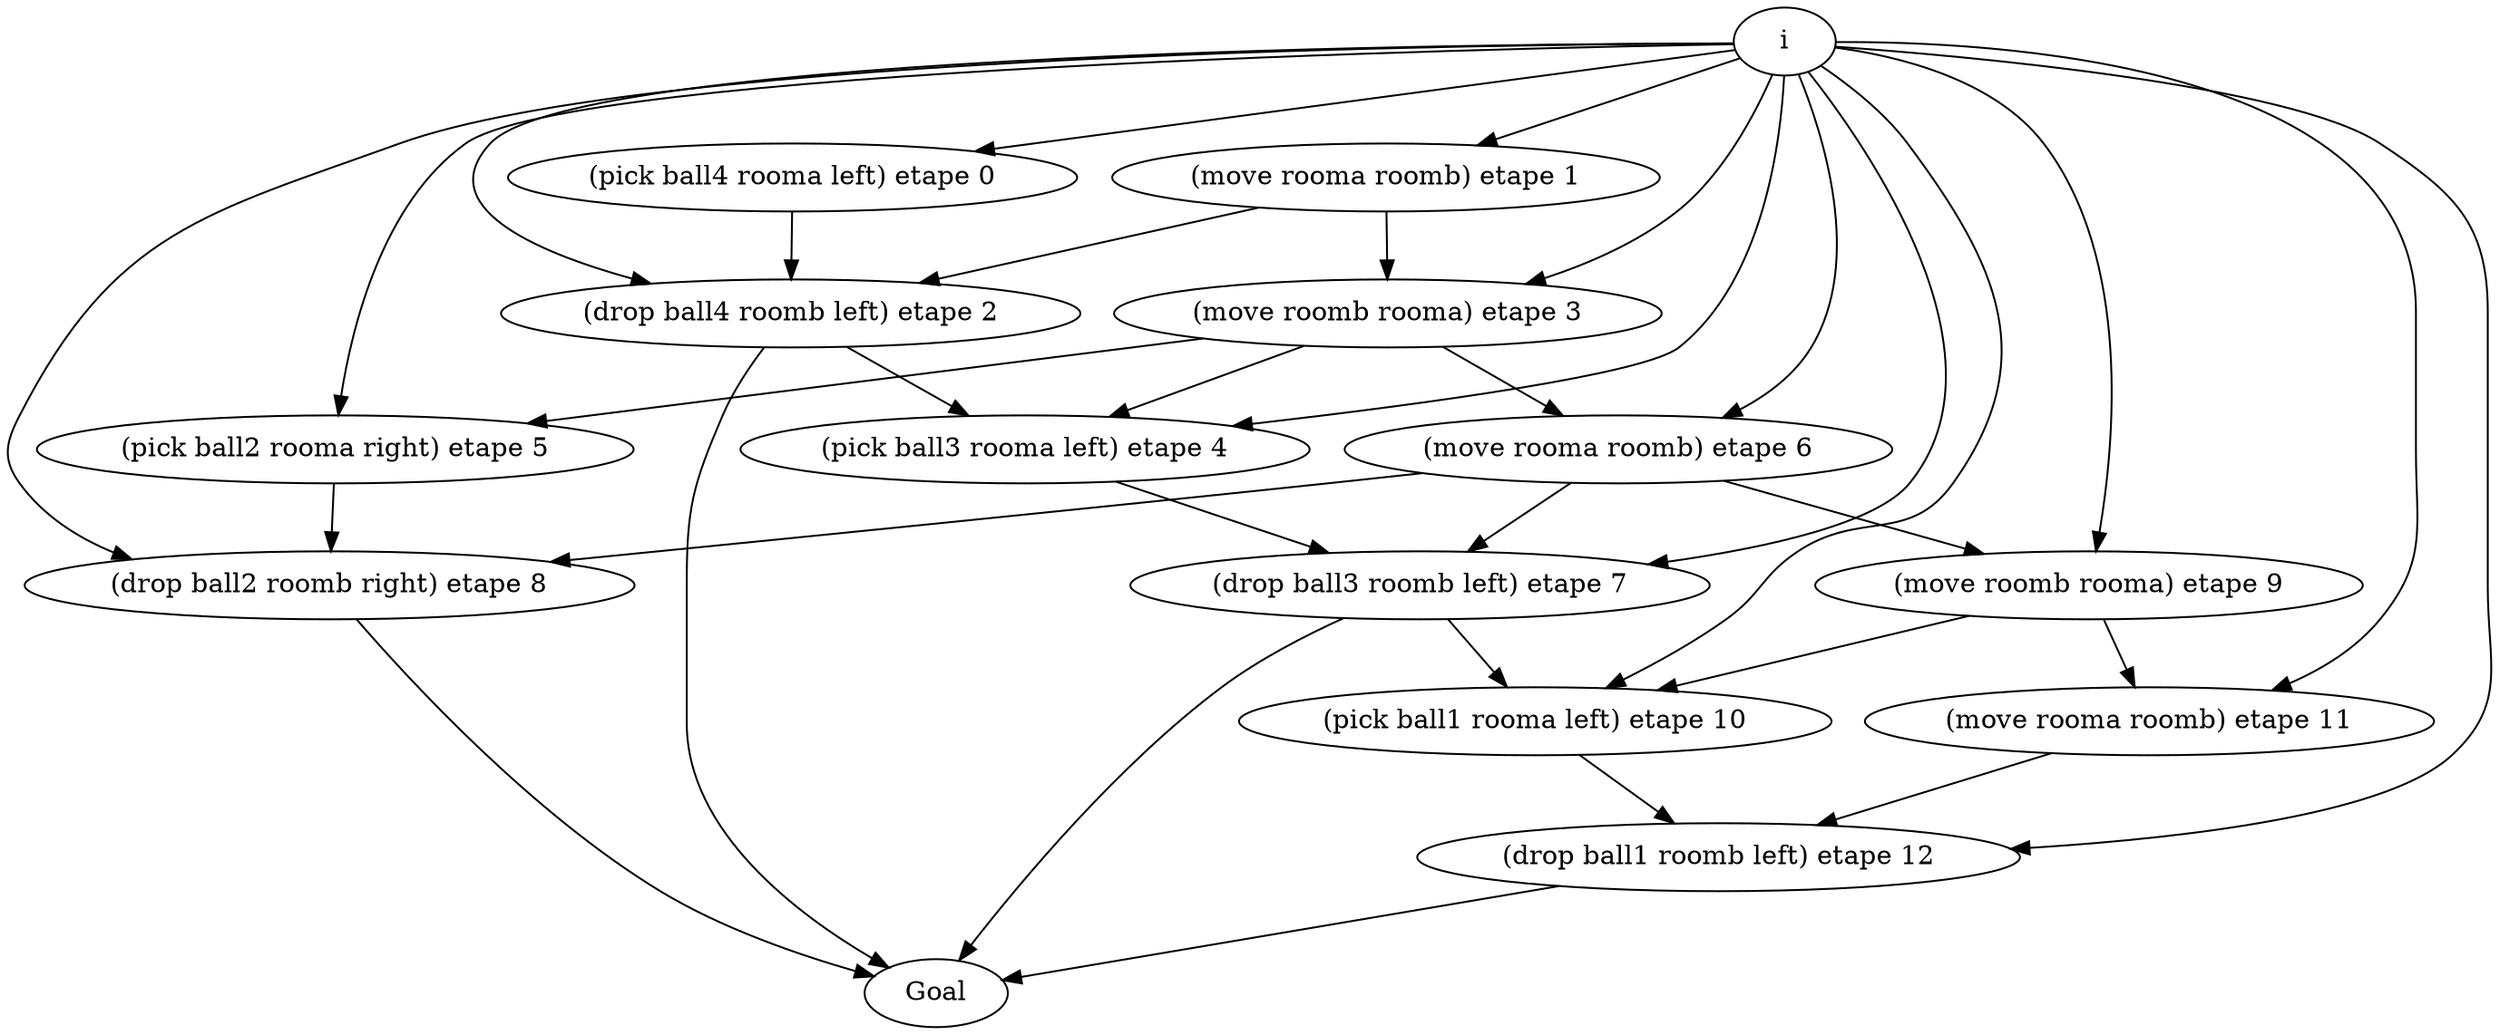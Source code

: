 digraph D { 
"(pick ball4 rooma left) etape 0" -> "(drop ball4 roomb left) etape 2";
"(move rooma roomb) etape 1" -> "(drop ball4 roomb left) etape 2";
"(move rooma roomb) etape 1" -> "(move roomb rooma) etape 3";
"(drop ball4 roomb left) etape 2" -> "(pick ball3 rooma left) etape 4";
"(drop ball4 roomb left) etape 2" -> " Goal ";
"(move roomb rooma) etape 3" -> "(pick ball3 rooma left) etape 4";
"(move roomb rooma) etape 3" -> "(pick ball2 rooma right) etape 5";
"(move roomb rooma) etape 3" -> "(move rooma roomb) etape 6";
"(pick ball3 rooma left) etape 4" -> "(drop ball3 roomb left) etape 7";
"(pick ball2 rooma right) etape 5" -> "(drop ball2 roomb right) etape 8";
"(move rooma roomb) etape 6" -> "(drop ball3 roomb left) etape 7";
"(move rooma roomb) etape 6" -> "(drop ball2 roomb right) etape 8";
"(move rooma roomb) etape 6" -> "(move roomb rooma) etape 9";
"(drop ball3 roomb left) etape 7" -> "(pick ball1 rooma left) etape 10";
"(drop ball3 roomb left) etape 7" -> " Goal ";
"(drop ball2 roomb right) etape 8" -> " Goal ";
"(move roomb rooma) etape 9" -> "(pick ball1 rooma left) etape 10";
"(move roomb rooma) etape 9" -> "(move rooma roomb) etape 11";
"(pick ball1 rooma left) etape 10" -> "(drop ball1 roomb left) etape 12";
"(move rooma roomb) etape 11" -> "(drop ball1 roomb left) etape 12";
"(drop ball1 roomb left) etape 12" -> " Goal ";
" i " -> "(pick ball4 rooma left) etape 0";
" i " -> "(move rooma roomb) etape 1";
" i " -> "(drop ball4 roomb left) etape 2";
" i " -> "(move roomb rooma) etape 3";
" i " -> "(pick ball3 rooma left) etape 4";
" i " -> "(pick ball2 rooma right) etape 5";
" i " -> "(move rooma roomb) etape 6";
" i " -> "(drop ball3 roomb left) etape 7";
" i " -> "(drop ball2 roomb right) etape 8";
" i " -> "(move roomb rooma) etape 9";
" i " -> "(pick ball1 rooma left) etape 10";
" i " -> "(move rooma roomb) etape 11";
" i " -> "(drop ball1 roomb left) etape 12";
} 